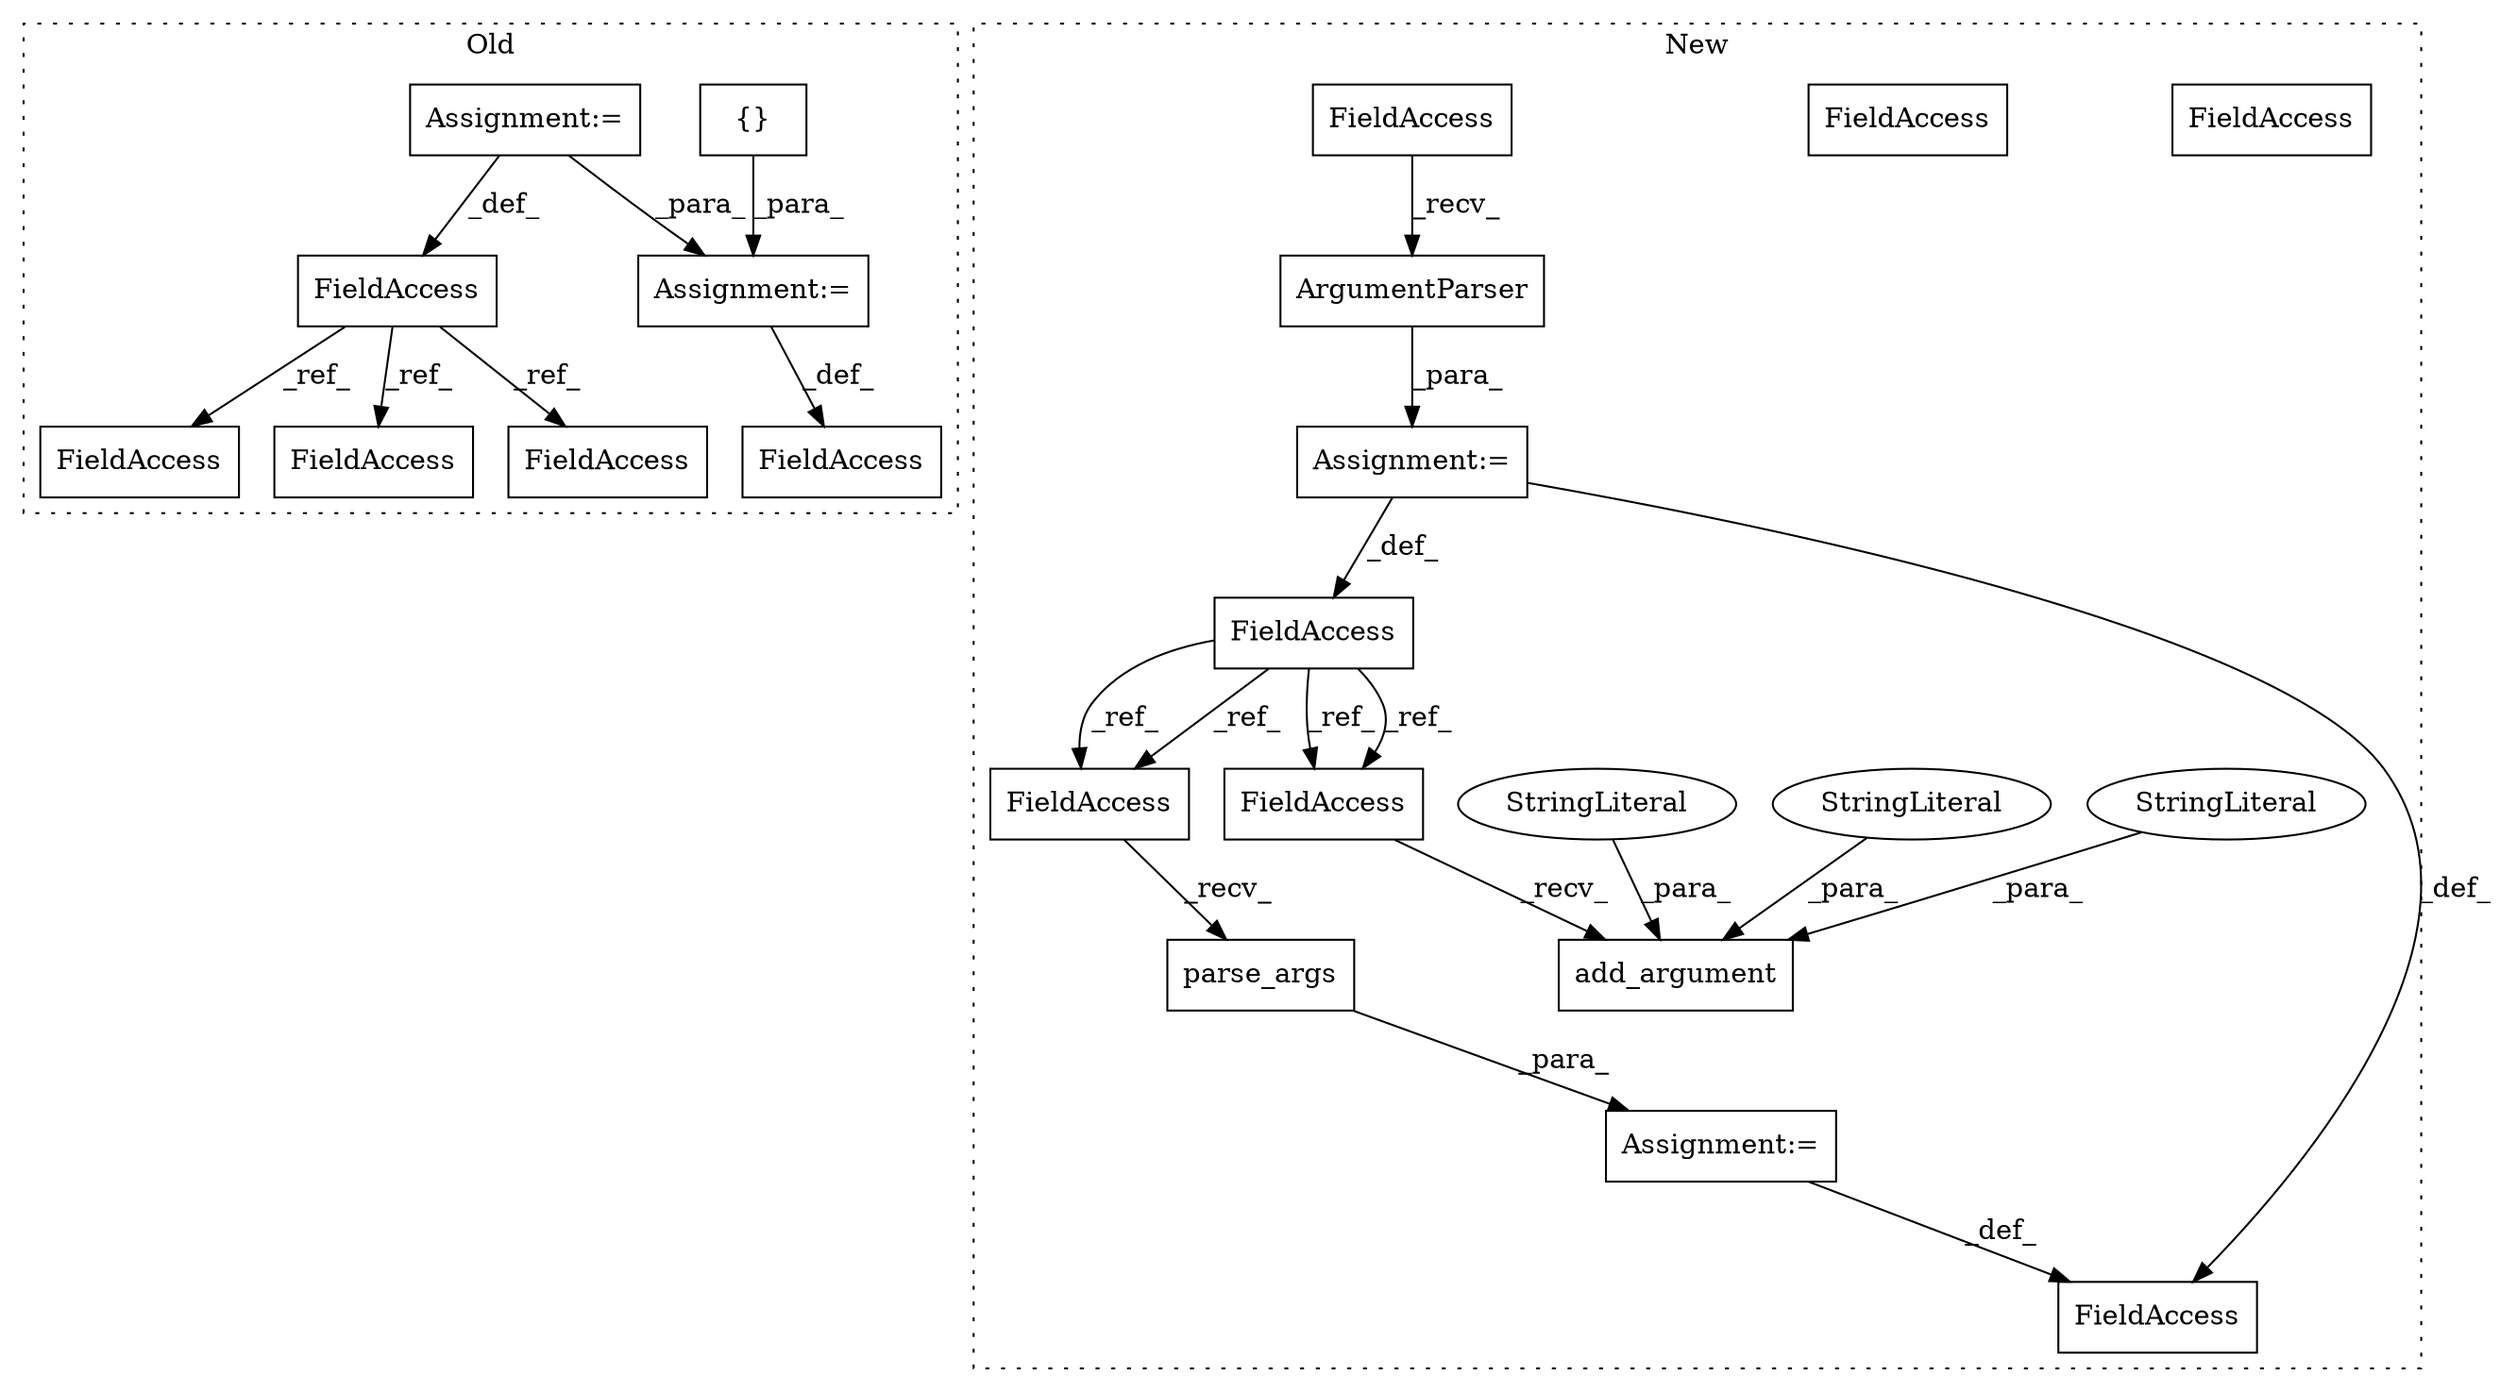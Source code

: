 digraph G {
subgraph cluster0 {
1 [label="{}" a="4" s="1231" l="2" shape="box"];
10 [label="Assignment:=" a="7" s="1199" l="1" shape="box"];
16 [label="FieldAccess" a="22" s="1191" l="8" shape="box"];
17 [label="Assignment:=" a="7" s="1091" l="1" shape="box"];
18 [label="FieldAccess" a="22" s="1085" l="6" shape="box"];
19 [label="FieldAccess" a="22" s="1250" l="6" shape="box"];
20 [label="FieldAccess" a="22" s="1131" l="6" shape="box"];
21 [label="FieldAccess" a="22" s="1200" l="6" shape="box"];
label = "Old";
style="dotted";
}
subgraph cluster1 {
2 [label="ArgumentParser" a="32" s="2544" l="16" shape="box"];
3 [label="Assignment:=" a="7" s="2534" l="1" shape="box"];
4 [label="Assignment:=" a="7" s="2689" l="1" shape="box"];
5 [label="add_argument" a="32" s="2575,2676" l="13,1" shape="box"];
6 [label="StringLiteral" a="45" s="2606" l="2" shape="ellipse"];
7 [label="StringLiteral" a="45" s="2588" l="10" shape="ellipse"];
8 [label="parse_args" a="32" s="2697" l="12" shape="box"];
9 [label="StringLiteral" a="45" s="2609" l="67" shape="ellipse"];
11 [label="FieldAccess" a="22" s="2568" l="6" shape="box"];
12 [label="FieldAccess" a="22" s="2690" l="6" shape="box"];
13 [label="FieldAccess" a="22" s="2528" l="6" shape="box"];
14 [label="FieldAccess" a="22" s="2535" l="8" shape="box"];
15 [label="FieldAccess" a="22" s="2685" l="4" shape="box"];
22 [label="FieldAccess" a="22" s="2690" l="6" shape="box"];
23 [label="FieldAccess" a="22" s="2568" l="6" shape="box"];
label = "New";
style="dotted";
}
1 -> 10 [label="_para_"];
2 -> 3 [label="_para_"];
3 -> 15 [label="_def_"];
3 -> 13 [label="_def_"];
4 -> 15 [label="_def_"];
6 -> 5 [label="_para_"];
7 -> 5 [label="_para_"];
8 -> 4 [label="_para_"];
9 -> 5 [label="_para_"];
10 -> 16 [label="_def_"];
13 -> 22 [label="_ref_"];
13 -> 23 [label="_ref_"];
13 -> 22 [label="_ref_"];
13 -> 23 [label="_ref_"];
14 -> 2 [label="_recv_"];
17 -> 18 [label="_def_"];
17 -> 10 [label="_para_"];
18 -> 20 [label="_ref_"];
18 -> 19 [label="_ref_"];
18 -> 21 [label="_ref_"];
22 -> 8 [label="_recv_"];
23 -> 5 [label="_recv_"];
}